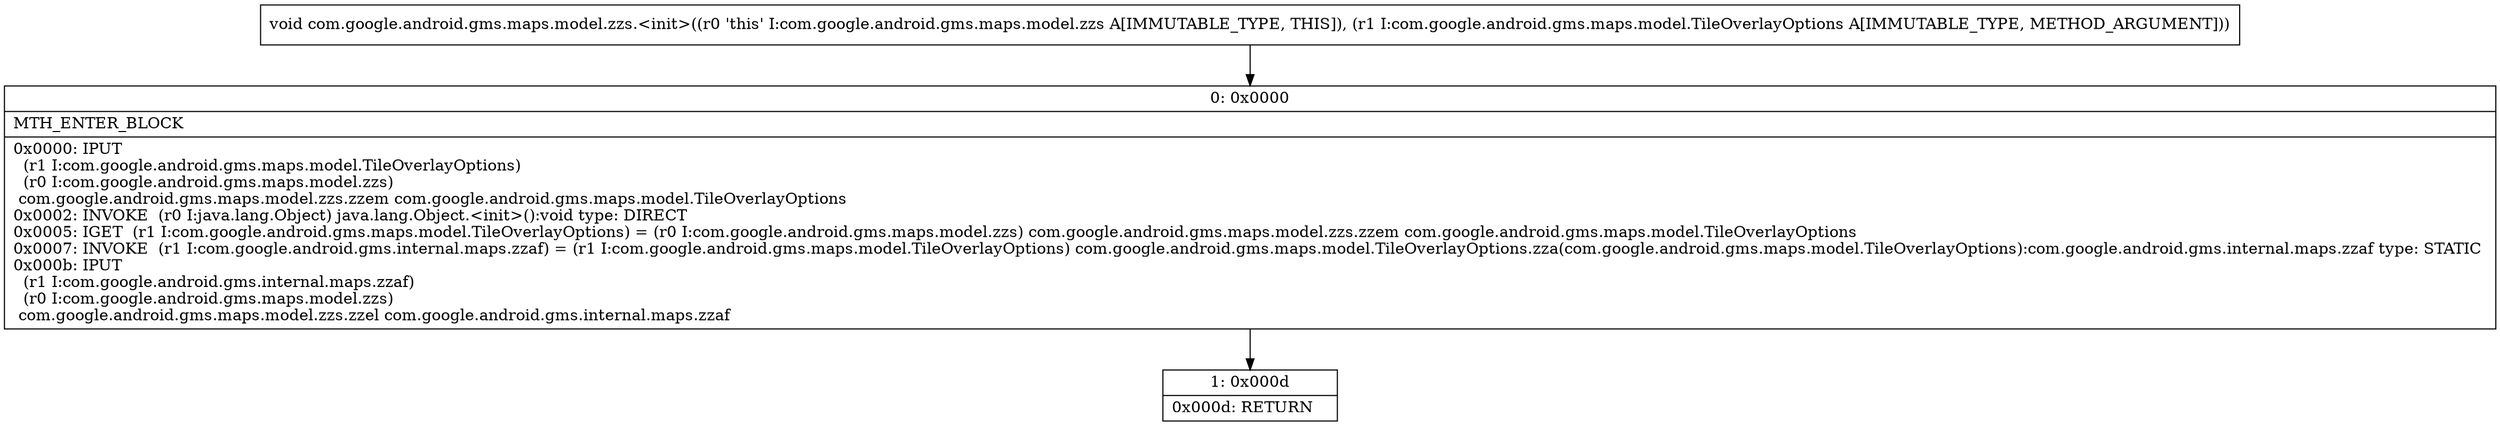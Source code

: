 digraph "CFG forcom.google.android.gms.maps.model.zzs.\<init\>(Lcom\/google\/android\/gms\/maps\/model\/TileOverlayOptions;)V" {
Node_0 [shape=record,label="{0\:\ 0x0000|MTH_ENTER_BLOCK\l|0x0000: IPUT  \l  (r1 I:com.google.android.gms.maps.model.TileOverlayOptions)\l  (r0 I:com.google.android.gms.maps.model.zzs)\l com.google.android.gms.maps.model.zzs.zzem com.google.android.gms.maps.model.TileOverlayOptions \l0x0002: INVOKE  (r0 I:java.lang.Object) java.lang.Object.\<init\>():void type: DIRECT \l0x0005: IGET  (r1 I:com.google.android.gms.maps.model.TileOverlayOptions) = (r0 I:com.google.android.gms.maps.model.zzs) com.google.android.gms.maps.model.zzs.zzem com.google.android.gms.maps.model.TileOverlayOptions \l0x0007: INVOKE  (r1 I:com.google.android.gms.internal.maps.zzaf) = (r1 I:com.google.android.gms.maps.model.TileOverlayOptions) com.google.android.gms.maps.model.TileOverlayOptions.zza(com.google.android.gms.maps.model.TileOverlayOptions):com.google.android.gms.internal.maps.zzaf type: STATIC \l0x000b: IPUT  \l  (r1 I:com.google.android.gms.internal.maps.zzaf)\l  (r0 I:com.google.android.gms.maps.model.zzs)\l com.google.android.gms.maps.model.zzs.zzel com.google.android.gms.internal.maps.zzaf \l}"];
Node_1 [shape=record,label="{1\:\ 0x000d|0x000d: RETURN   \l}"];
MethodNode[shape=record,label="{void com.google.android.gms.maps.model.zzs.\<init\>((r0 'this' I:com.google.android.gms.maps.model.zzs A[IMMUTABLE_TYPE, THIS]), (r1 I:com.google.android.gms.maps.model.TileOverlayOptions A[IMMUTABLE_TYPE, METHOD_ARGUMENT])) }"];
MethodNode -> Node_0;
Node_0 -> Node_1;
}

